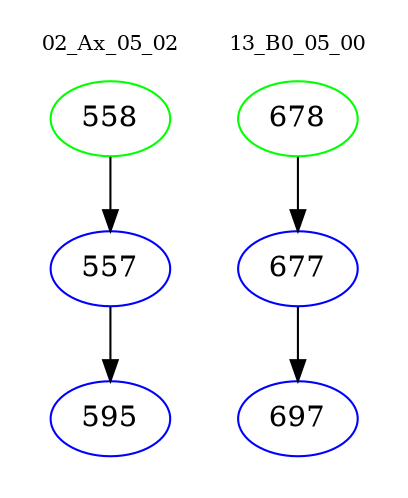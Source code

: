 digraph{
subgraph cluster_0 {
color = white
label = "02_Ax_05_02";
fontsize=10;
T0_558 [label="558", color="green"]
T0_558 -> T0_557 [color="black"]
T0_557 [label="557", color="blue"]
T0_557 -> T0_595 [color="black"]
T0_595 [label="595", color="blue"]
}
subgraph cluster_1 {
color = white
label = "13_B0_05_00";
fontsize=10;
T1_678 [label="678", color="green"]
T1_678 -> T1_677 [color="black"]
T1_677 [label="677", color="blue"]
T1_677 -> T1_697 [color="black"]
T1_697 [label="697", color="blue"]
}
}
